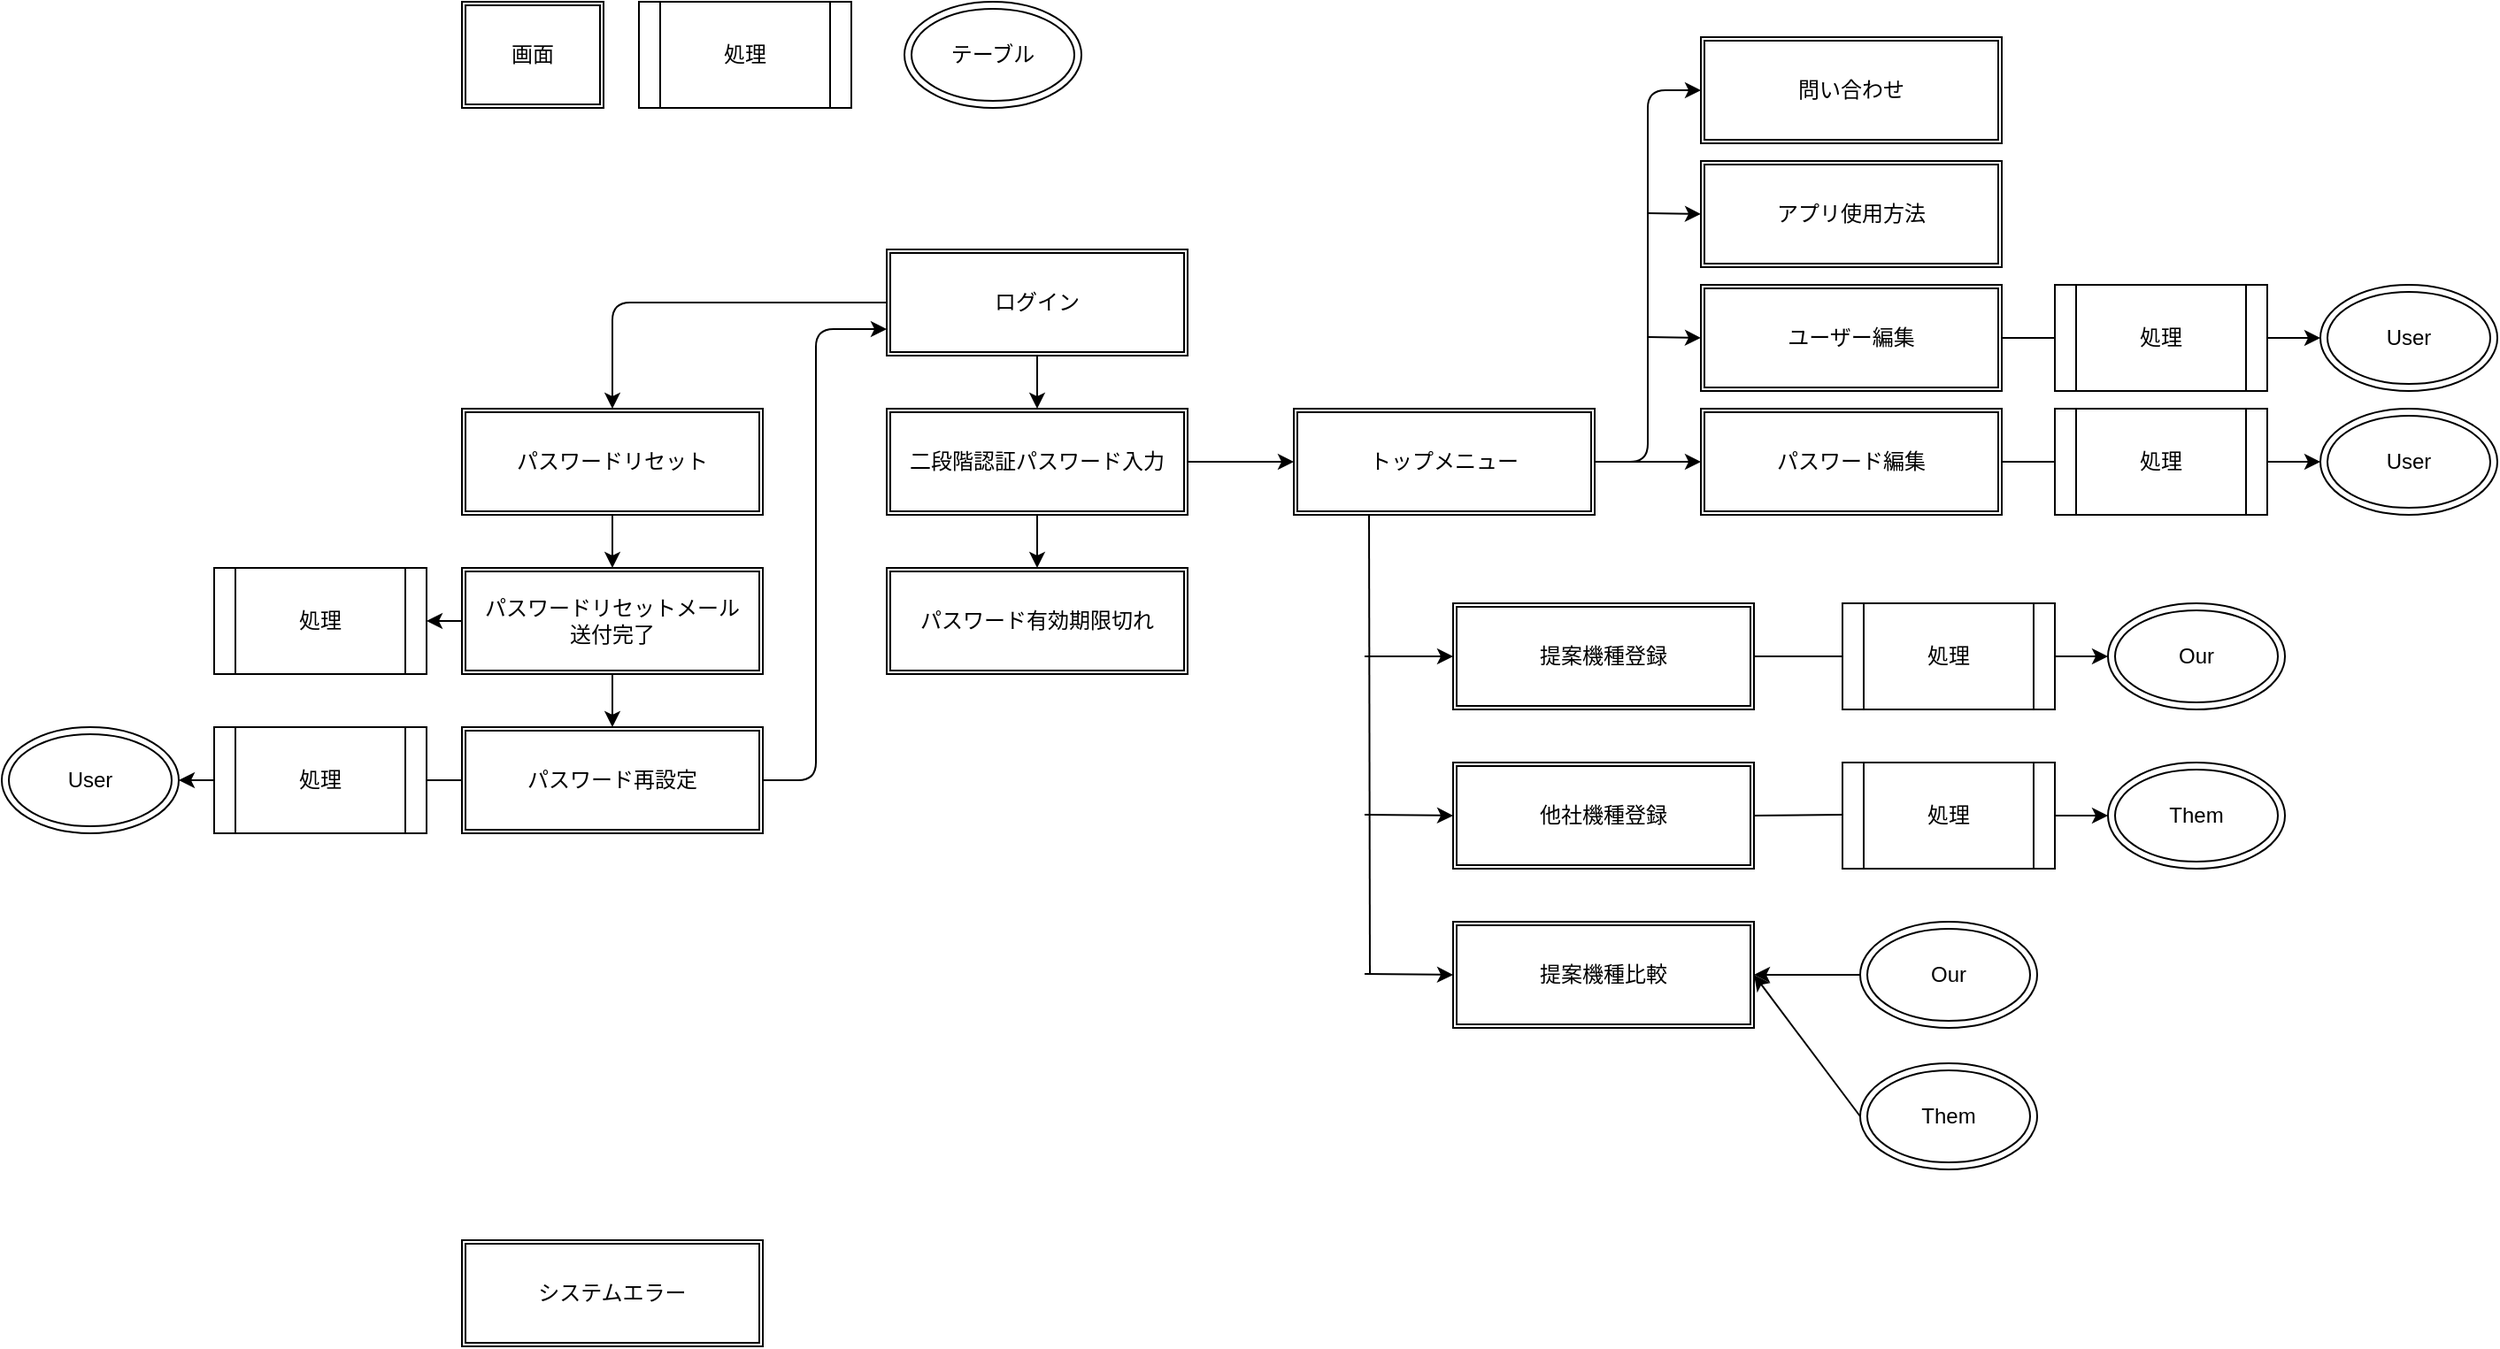 <mxfile>
    <diagram id="E-8YY8wtWgaWPN69GJJM" name="ページ1">
        <mxGraphModel dx="1677" dy="499" grid="1" gridSize="10" guides="1" tooltips="1" connect="1" arrows="1" fold="1" page="1" pageScale="1" pageWidth="827" pageHeight="1169" math="0" shadow="0">
            <root>
                <mxCell id="0"/>
                <mxCell id="1" parent="0"/>
                <mxCell id="2" value="画面" style="shape=ext;double=1;rounded=0;whiteSpace=wrap;html=1;" parent="1" vertex="1">
                    <mxGeometry x="40" y="10" width="80" height="60" as="geometry"/>
                </mxCell>
                <mxCell id="3" value="テーブル" style="ellipse;shape=doubleEllipse;whiteSpace=wrap;html=1;" parent="1" vertex="1">
                    <mxGeometry x="290" y="10" width="100" height="60" as="geometry"/>
                </mxCell>
                <mxCell id="5" value="処理" style="shape=process;whiteSpace=wrap;html=1;backgroundOutline=1;" parent="1" vertex="1">
                    <mxGeometry x="140" y="10" width="120" height="60" as="geometry"/>
                </mxCell>
                <mxCell id="22" value="ログイン" style="shape=ext;double=1;rounded=0;whiteSpace=wrap;html=1;" parent="1" vertex="1">
                    <mxGeometry x="280" y="150" width="170" height="60" as="geometry"/>
                </mxCell>
                <mxCell id="23" value="問い合わせ" style="shape=ext;double=1;rounded=0;whiteSpace=wrap;html=1;" parent="1" vertex="1">
                    <mxGeometry x="740" y="30" width="170" height="60" as="geometry"/>
                </mxCell>
                <mxCell id="24" value="アプリ使用方法" style="shape=ext;double=1;rounded=0;whiteSpace=wrap;html=1;" parent="1" vertex="1">
                    <mxGeometry x="740" y="100" width="170" height="60" as="geometry"/>
                </mxCell>
                <mxCell id="25" value="パスワード再設定" style="shape=ext;double=1;rounded=0;whiteSpace=wrap;html=1;" parent="1" vertex="1">
                    <mxGeometry x="40" y="420" width="170" height="60" as="geometry"/>
                </mxCell>
                <mxCell id="26" value="他社機種登録" style="shape=ext;double=1;rounded=0;whiteSpace=wrap;html=1;" parent="1" vertex="1">
                    <mxGeometry x="600" y="440" width="170" height="60" as="geometry"/>
                </mxCell>
                <mxCell id="27" value="ユーザー編集" style="shape=ext;double=1;rounded=0;whiteSpace=wrap;html=1;" parent="1" vertex="1">
                    <mxGeometry x="740" y="170" width="170" height="60" as="geometry"/>
                </mxCell>
                <mxCell id="28" value="二段階認証パスワード入力" style="shape=ext;double=1;rounded=0;whiteSpace=wrap;html=1;" parent="1" vertex="1">
                    <mxGeometry x="280" y="240" width="170" height="60" as="geometry"/>
                </mxCell>
                <mxCell id="29" value="パスワードリセット" style="shape=ext;double=1;rounded=0;whiteSpace=wrap;html=1;" parent="1" vertex="1">
                    <mxGeometry x="40" y="240" width="170" height="60" as="geometry"/>
                </mxCell>
                <mxCell id="30" value="提案機種登録" style="shape=ext;double=1;rounded=0;whiteSpace=wrap;html=1;" parent="1" vertex="1">
                    <mxGeometry x="600" y="350" width="170" height="60" as="geometry"/>
                </mxCell>
                <mxCell id="31" value="システムエラー" style="shape=ext;double=1;rounded=0;whiteSpace=wrap;html=1;" parent="1" vertex="1">
                    <mxGeometry x="40" y="710" width="170" height="60" as="geometry"/>
                </mxCell>
                <mxCell id="32" value="提案機種比較" style="shape=ext;double=1;rounded=0;whiteSpace=wrap;html=1;" parent="1" vertex="1">
                    <mxGeometry x="600" y="530" width="170" height="60" as="geometry"/>
                </mxCell>
                <mxCell id="33" value="パスワードリセットメール&lt;br&gt;送付完了" style="shape=ext;double=1;rounded=0;whiteSpace=wrap;html=1;" parent="1" vertex="1">
                    <mxGeometry x="40" y="330" width="170" height="60" as="geometry"/>
                </mxCell>
                <mxCell id="34" value="パスワード有効期限切れ" style="shape=ext;double=1;rounded=0;whiteSpace=wrap;html=1;" parent="1" vertex="1">
                    <mxGeometry x="280" y="330" width="170" height="60" as="geometry"/>
                </mxCell>
                <mxCell id="35" value="パスワード編集" style="shape=ext;double=1;rounded=0;whiteSpace=wrap;html=1;" parent="1" vertex="1">
                    <mxGeometry x="740" y="240" width="170" height="60" as="geometry"/>
                </mxCell>
                <mxCell id="36" value="トップメニュー" style="shape=ext;double=1;rounded=0;whiteSpace=wrap;html=1;" parent="1" vertex="1">
                    <mxGeometry x="510" y="240" width="170" height="60" as="geometry"/>
                </mxCell>
                <mxCell id="37" value="" style="endArrow=classic;html=1;entryX=0.5;entryY=0;entryDx=0;entryDy=0;exitX=0;exitY=0.5;exitDx=0;exitDy=0;" parent="1" source="22" target="29" edge="1">
                    <mxGeometry width="50" height="50" relative="1" as="geometry">
                        <mxPoint x="170" y="200" as="sourcePoint"/>
                        <mxPoint x="220" y="150" as="targetPoint"/>
                        <Array as="points">
                            <mxPoint x="125" y="180"/>
                        </Array>
                    </mxGeometry>
                </mxCell>
                <mxCell id="40" value="" style="endArrow=classic;html=1;exitX=0.5;exitY=1;exitDx=0;exitDy=0;" parent="1" source="22" edge="1">
                    <mxGeometry width="50" height="50" relative="1" as="geometry">
                        <mxPoint x="362.5" y="210" as="sourcePoint"/>
                        <mxPoint x="365" y="240" as="targetPoint"/>
                    </mxGeometry>
                </mxCell>
                <mxCell id="41" value="" style="endArrow=classic;html=1;entryX=0.5;entryY=0;entryDx=0;entryDy=0;exitX=0.5;exitY=1;exitDx=0;exitDy=0;" parent="1" source="28" target="34" edge="1">
                    <mxGeometry width="50" height="50" relative="1" as="geometry">
                        <mxPoint x="375" y="220" as="sourcePoint"/>
                        <mxPoint x="375" y="250" as="targetPoint"/>
                    </mxGeometry>
                </mxCell>
                <mxCell id="43" value="" style="endArrow=classic;html=1;entryX=0;entryY=0.5;entryDx=0;entryDy=0;exitX=1;exitY=0.5;exitDx=0;exitDy=0;" parent="1" source="28" target="36" edge="1">
                    <mxGeometry width="50" height="50" relative="1" as="geometry">
                        <mxPoint x="135" y="310" as="sourcePoint"/>
                        <mxPoint x="135" y="340" as="targetPoint"/>
                    </mxGeometry>
                </mxCell>
                <mxCell id="45" value="" style="endArrow=classic;html=1;exitX=1;exitY=0.5;exitDx=0;exitDy=0;entryX=0;entryY=0.75;entryDx=0;entryDy=0;" parent="1" source="25" target="22" edge="1">
                    <mxGeometry width="50" height="50" relative="1" as="geometry">
                        <mxPoint x="230" y="460" as="sourcePoint"/>
                        <mxPoint x="280" y="410" as="targetPoint"/>
                        <Array as="points">
                            <mxPoint x="240" y="450"/>
                            <mxPoint x="240" y="195"/>
                        </Array>
                    </mxGeometry>
                </mxCell>
                <mxCell id="46" value="" style="endArrow=classic;html=1;exitX=0.5;exitY=1;exitDx=0;exitDy=0;entryX=0.5;entryY=0;entryDx=0;entryDy=0;" parent="1" source="29" target="33" edge="1">
                    <mxGeometry width="50" height="50" relative="1" as="geometry">
                        <mxPoint x="135" y="310" as="sourcePoint"/>
                        <mxPoint x="135" y="340" as="targetPoint"/>
                        <Array as="points"/>
                    </mxGeometry>
                </mxCell>
                <mxCell id="48" value="" style="endArrow=none;html=1;entryX=0.25;entryY=1;entryDx=0;entryDy=0;" parent="1" target="36" edge="1">
                    <mxGeometry width="50" height="50" relative="1" as="geometry">
                        <mxPoint x="553" y="560" as="sourcePoint"/>
                        <mxPoint x="540" y="330" as="targetPoint"/>
                    </mxGeometry>
                </mxCell>
                <mxCell id="49" value="" style="endArrow=classic;html=1;entryX=0;entryY=0.5;entryDx=0;entryDy=0;" parent="1" target="30" edge="1">
                    <mxGeometry width="50" height="50" relative="1" as="geometry">
                        <mxPoint x="550" y="380" as="sourcePoint"/>
                        <mxPoint x="590" y="370" as="targetPoint"/>
                    </mxGeometry>
                </mxCell>
                <mxCell id="50" value="" style="endArrow=classic;html=1;entryX=0;entryY=0.5;entryDx=0;entryDy=0;" parent="1" target="26" edge="1">
                    <mxGeometry width="50" height="50" relative="1" as="geometry">
                        <mxPoint x="550" y="469.5" as="sourcePoint"/>
                        <mxPoint x="600" y="469.5" as="targetPoint"/>
                    </mxGeometry>
                </mxCell>
                <mxCell id="51" value="" style="endArrow=classic;html=1;" parent="1" edge="1">
                    <mxGeometry width="50" height="50" relative="1" as="geometry">
                        <mxPoint x="550" y="559.5" as="sourcePoint"/>
                        <mxPoint x="600" y="560" as="targetPoint"/>
                    </mxGeometry>
                </mxCell>
                <mxCell id="53" value="" style="endArrow=classic;html=1;exitX=1;exitY=0.5;exitDx=0;exitDy=0;entryX=0;entryY=0.5;entryDx=0;entryDy=0;" parent="1" source="36" target="23" edge="1">
                    <mxGeometry width="50" height="50" relative="1" as="geometry">
                        <mxPoint x="690" y="270" as="sourcePoint"/>
                        <mxPoint x="710" y="60" as="targetPoint"/>
                        <Array as="points">
                            <mxPoint x="710" y="270"/>
                            <mxPoint x="710" y="60"/>
                        </Array>
                    </mxGeometry>
                </mxCell>
                <mxCell id="54" value="" style="endArrow=classic;html=1;entryX=0;entryY=0.5;entryDx=0;entryDy=0;" parent="1" target="35" edge="1">
                    <mxGeometry width="50" height="50" relative="1" as="geometry">
                        <mxPoint x="680" y="270" as="sourcePoint"/>
                        <mxPoint x="730" y="220" as="targetPoint"/>
                    </mxGeometry>
                </mxCell>
                <mxCell id="55" value="" style="endArrow=classic;html=1;entryX=0;entryY=0.5;entryDx=0;entryDy=0;" parent="1" target="27" edge="1">
                    <mxGeometry width="50" height="50" relative="1" as="geometry">
                        <mxPoint x="710" y="199.5" as="sourcePoint"/>
                        <mxPoint x="770" y="199.5" as="targetPoint"/>
                    </mxGeometry>
                </mxCell>
                <mxCell id="56" value="" style="endArrow=classic;html=1;" parent="1" edge="1">
                    <mxGeometry width="50" height="50" relative="1" as="geometry">
                        <mxPoint x="710" y="129.5" as="sourcePoint"/>
                        <mxPoint x="740" y="130" as="targetPoint"/>
                    </mxGeometry>
                </mxCell>
                <mxCell id="57" value="Our" style="ellipse;shape=doubleEllipse;whiteSpace=wrap;html=1;" parent="1" vertex="1">
                    <mxGeometry x="970" y="350" width="100" height="60" as="geometry"/>
                </mxCell>
                <mxCell id="58" value="処理" style="shape=process;whiteSpace=wrap;html=1;backgroundOutline=1;" parent="1" vertex="1">
                    <mxGeometry x="820" y="350" width="120" height="60" as="geometry"/>
                </mxCell>
                <mxCell id="59" value="処理" style="shape=process;whiteSpace=wrap;html=1;backgroundOutline=1;" parent="1" vertex="1">
                    <mxGeometry x="820" y="440" width="120" height="60" as="geometry"/>
                </mxCell>
                <mxCell id="60" value="処理" style="shape=process;whiteSpace=wrap;html=1;backgroundOutline=1;" parent="1" vertex="1">
                    <mxGeometry x="940" y="170" width="120" height="60" as="geometry"/>
                </mxCell>
                <mxCell id="61" value="Them" style="ellipse;shape=doubleEllipse;whiteSpace=wrap;html=1;" parent="1" vertex="1">
                    <mxGeometry x="970" y="440" width="100" height="60" as="geometry"/>
                </mxCell>
                <mxCell id="62" value="User" style="ellipse;shape=doubleEllipse;whiteSpace=wrap;html=1;" parent="1" vertex="1">
                    <mxGeometry x="1090" y="170" width="100" height="60" as="geometry"/>
                </mxCell>
                <mxCell id="64" value="" style="endArrow=none;html=1;entryX=0;entryY=0.5;entryDx=0;entryDy=0;exitX=1;exitY=0.5;exitDx=0;exitDy=0;" parent="1" source="30" target="58" edge="1">
                    <mxGeometry width="50" height="50" relative="1" as="geometry">
                        <mxPoint x="770" y="385" as="sourcePoint"/>
                        <mxPoint x="820" y="335" as="targetPoint"/>
                    </mxGeometry>
                </mxCell>
                <mxCell id="65" value="" style="endArrow=none;html=1;entryX=0;entryY=0.5;entryDx=0;entryDy=0;exitX=1;exitY=0.5;exitDx=0;exitDy=0;" parent="1" source="27" target="60" edge="1">
                    <mxGeometry width="50" height="50" relative="1" as="geometry">
                        <mxPoint x="790" y="550" as="sourcePoint"/>
                        <mxPoint x="840" y="550" as="targetPoint"/>
                    </mxGeometry>
                </mxCell>
                <mxCell id="66" value="" style="endArrow=none;html=1;entryX=0;entryY=0.5;entryDx=0;entryDy=0;exitX=1;exitY=0.5;exitDx=0;exitDy=0;" parent="1" source="26" edge="1">
                    <mxGeometry width="50" height="50" relative="1" as="geometry">
                        <mxPoint x="770" y="469.5" as="sourcePoint"/>
                        <mxPoint x="820" y="469.5" as="targetPoint"/>
                    </mxGeometry>
                </mxCell>
                <mxCell id="67" value="" style="endArrow=classic;html=1;exitX=1;exitY=0.5;exitDx=0;exitDy=0;entryX=0;entryY=0.5;entryDx=0;entryDy=0;" parent="1" source="58" target="57" edge="1">
                    <mxGeometry width="50" height="50" relative="1" as="geometry">
                        <mxPoint x="950" y="360" as="sourcePoint"/>
                        <mxPoint x="1000" y="310" as="targetPoint"/>
                    </mxGeometry>
                </mxCell>
                <mxCell id="68" value="" style="endArrow=classic;html=1;exitX=1;exitY=0.5;exitDx=0;exitDy=0;entryX=0;entryY=0.5;entryDx=0;entryDy=0;" parent="1" source="59" target="61" edge="1">
                    <mxGeometry width="50" height="50" relative="1" as="geometry">
                        <mxPoint x="950" y="390" as="sourcePoint"/>
                        <mxPoint x="980" y="390" as="targetPoint"/>
                        <Array as="points">
                            <mxPoint x="960" y="470"/>
                        </Array>
                    </mxGeometry>
                </mxCell>
                <mxCell id="69" value="" style="endArrow=classic;html=1;entryX=0;entryY=0.5;entryDx=0;entryDy=0;exitX=1;exitY=0.5;exitDx=0;exitDy=0;" parent="1" source="60" target="62" edge="1">
                    <mxGeometry width="50" height="50" relative="1" as="geometry">
                        <mxPoint x="970" y="420" as="sourcePoint"/>
                        <mxPoint x="990" y="400" as="targetPoint"/>
                    </mxGeometry>
                </mxCell>
                <mxCell id="74" value="" style="endArrow=none;html=1;entryX=0;entryY=0.5;entryDx=0;entryDy=0;exitX=1;exitY=0.5;exitDx=0;exitDy=0;" parent="1" source="35" target="75" edge="1">
                    <mxGeometry width="50" height="50" relative="1" as="geometry">
                        <mxPoint x="920" y="210" as="sourcePoint"/>
                        <mxPoint x="950" y="210" as="targetPoint"/>
                    </mxGeometry>
                </mxCell>
                <mxCell id="75" value="処理" style="shape=process;whiteSpace=wrap;html=1;backgroundOutline=1;" parent="1" vertex="1">
                    <mxGeometry x="940" y="240" width="120" height="60" as="geometry"/>
                </mxCell>
                <mxCell id="76" value="" style="endArrow=classic;html=1;entryX=0;entryY=0.5;entryDx=0;entryDy=0;exitX=1;exitY=0.5;exitDx=0;exitDy=0;" parent="1" source="75" target="77" edge="1">
                    <mxGeometry width="50" height="50" relative="1" as="geometry">
                        <mxPoint x="1070" y="210" as="sourcePoint"/>
                        <mxPoint x="1100" y="210" as="targetPoint"/>
                    </mxGeometry>
                </mxCell>
                <mxCell id="77" value="User" style="ellipse;shape=doubleEllipse;whiteSpace=wrap;html=1;" parent="1" vertex="1">
                    <mxGeometry x="1090" y="240" width="100" height="60" as="geometry"/>
                </mxCell>
                <mxCell id="79" value="処理" style="shape=process;whiteSpace=wrap;html=1;backgroundOutline=1;" parent="1" vertex="1">
                    <mxGeometry x="-100" y="420" width="120" height="60" as="geometry"/>
                </mxCell>
                <mxCell id="80" value="User" style="ellipse;shape=doubleEllipse;whiteSpace=wrap;html=1;" parent="1" vertex="1">
                    <mxGeometry x="-220" y="420" width="100" height="60" as="geometry"/>
                </mxCell>
                <mxCell id="82" value="" style="endArrow=none;html=1;entryX=0;entryY=0.5;entryDx=0;entryDy=0;exitX=1;exitY=0.5;exitDx=0;exitDy=0;" parent="1" source="79" target="25" edge="1">
                    <mxGeometry width="50" height="50" relative="1" as="geometry">
                        <mxPoint x="-30" y="430" as="sourcePoint"/>
                        <mxPoint x="20" y="430" as="targetPoint"/>
                    </mxGeometry>
                </mxCell>
                <mxCell id="83" value="" style="endArrow=classic;html=1;exitX=0;exitY=0.5;exitDx=0;exitDy=0;entryX=1;entryY=0.5;entryDx=0;entryDy=0;" parent="1" source="79" target="80" edge="1">
                    <mxGeometry width="50" height="50" relative="1" as="geometry">
                        <mxPoint x="950" y="390" as="sourcePoint"/>
                        <mxPoint x="980" y="390" as="targetPoint"/>
                    </mxGeometry>
                </mxCell>
                <mxCell id="85" value="" style="endArrow=classic;html=1;exitX=0.5;exitY=1;exitDx=0;exitDy=0;entryX=0.5;entryY=0;entryDx=0;entryDy=0;" edge="1" parent="1" source="33" target="25">
                    <mxGeometry width="50" height="50" relative="1" as="geometry">
                        <mxPoint x="135.0" y="310" as="sourcePoint"/>
                        <mxPoint x="135.0" y="340" as="targetPoint"/>
                        <Array as="points"/>
                    </mxGeometry>
                </mxCell>
                <mxCell id="87" value="処理" style="shape=process;whiteSpace=wrap;html=1;backgroundOutline=1;" vertex="1" parent="1">
                    <mxGeometry x="-100" y="330" width="120" height="60" as="geometry"/>
                </mxCell>
                <mxCell id="88" value="" style="endArrow=classic;html=1;exitX=0;exitY=0.5;exitDx=0;exitDy=0;entryX=1;entryY=0.5;entryDx=0;entryDy=0;" edge="1" parent="1" source="33" target="87">
                    <mxGeometry width="50" height="50" relative="1" as="geometry">
                        <mxPoint x="-90" y="460" as="sourcePoint"/>
                        <mxPoint x="-110" y="460" as="targetPoint"/>
                    </mxGeometry>
                </mxCell>
                <mxCell id="90" value="Our" style="ellipse;shape=doubleEllipse;whiteSpace=wrap;html=1;" vertex="1" parent="1">
                    <mxGeometry x="830" y="530" width="100" height="60" as="geometry"/>
                </mxCell>
                <mxCell id="91" value="Them" style="ellipse;shape=doubleEllipse;whiteSpace=wrap;html=1;" vertex="1" parent="1">
                    <mxGeometry x="830" y="610" width="100" height="60" as="geometry"/>
                </mxCell>
                <mxCell id="92" value="" style="endArrow=classic;html=1;exitX=0;exitY=0.5;exitDx=0;exitDy=0;entryX=1;entryY=0.5;entryDx=0;entryDy=0;" edge="1" parent="1" source="91" target="32">
                    <mxGeometry width="50" height="50" relative="1" as="geometry">
                        <mxPoint x="950" y="480" as="sourcePoint"/>
                        <mxPoint x="980" y="480" as="targetPoint"/>
                        <Array as="points"/>
                    </mxGeometry>
                </mxCell>
                <mxCell id="93" value="" style="endArrow=classic;html=1;exitX=0;exitY=0.5;exitDx=0;exitDy=0;entryX=1;entryY=0.5;entryDx=0;entryDy=0;" edge="1" parent="1" source="90" target="32">
                    <mxGeometry width="50" height="50" relative="1" as="geometry">
                        <mxPoint x="960" y="490" as="sourcePoint"/>
                        <mxPoint x="990" y="490" as="targetPoint"/>
                        <Array as="points"/>
                    </mxGeometry>
                </mxCell>
            </root>
        </mxGraphModel>
    </diagram>
</mxfile>